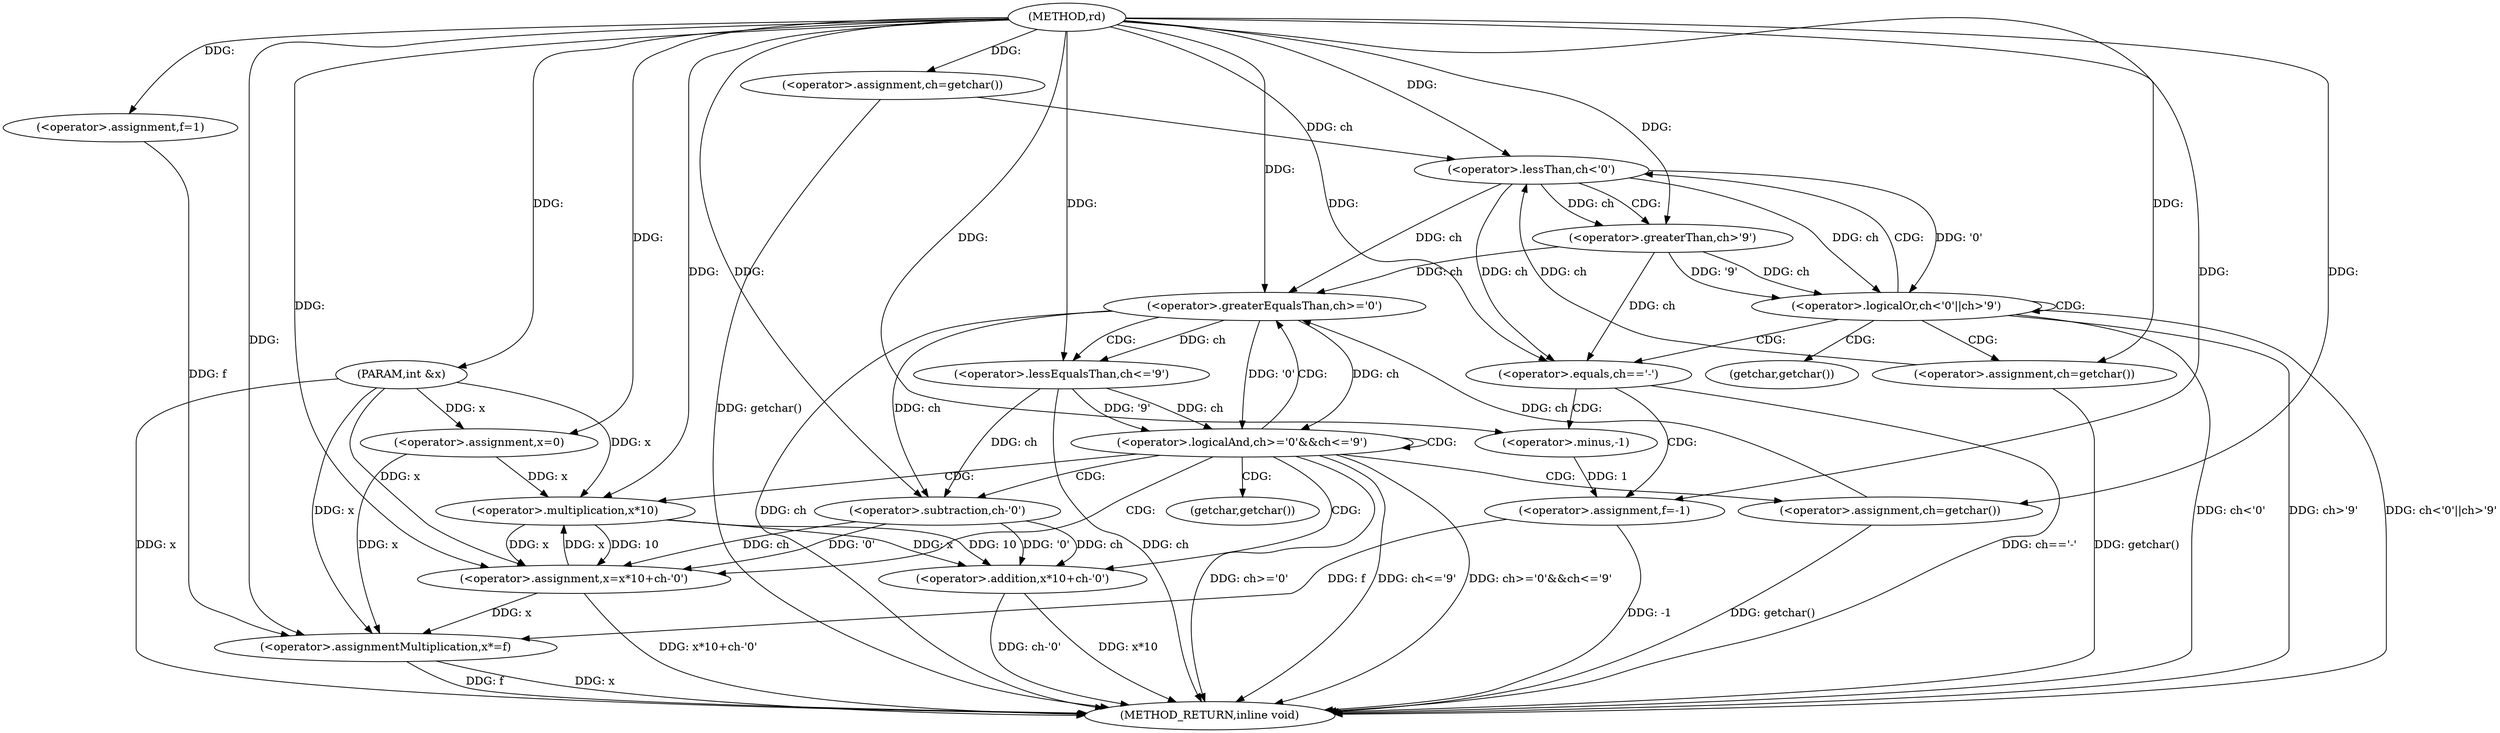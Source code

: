 digraph "rd" {  
"1000104" [label = "(METHOD,rd)" ]
"1000162" [label = "(METHOD_RETURN,inline void)" ]
"1000105" [label = "(PARAM,int &x)" ]
"1000107" [label = "(<operator>.assignment,x=0)" ]
"1000111" [label = "(<operator>.assignment,ch=getchar())" ]
"1000115" [label = "(<operator>.assignment,f=1)" ]
"1000159" [label = "(<operator>.assignmentMultiplication,x*=f)" ]
"1000119" [label = "(<operator>.logicalOr,ch<'0'||ch>'9')" ]
"1000139" [label = "(<operator>.logicalAnd,ch>='0'&&ch<='9')" ]
"1000135" [label = "(<operator>.assignment,ch=getchar())" ]
"1000147" [label = "(<operator>.assignment,x=x*10+ch-'0')" ]
"1000156" [label = "(<operator>.assignment,ch=getchar())" ]
"1000120" [label = "(<operator>.lessThan,ch<'0')" ]
"1000123" [label = "(<operator>.greaterThan,ch>'9')" ]
"1000128" [label = "(<operator>.equals,ch=='-')" ]
"1000131" [label = "(<operator>.assignment,f=-1)" ]
"1000140" [label = "(<operator>.greaterEqualsThan,ch>='0')" ]
"1000143" [label = "(<operator>.lessEqualsThan,ch<='9')" ]
"1000149" [label = "(<operator>.addition,x*10+ch-'0')" ]
"1000133" [label = "(<operator>.minus,-1)" ]
"1000150" [label = "(<operator>.multiplication,x*10)" ]
"1000153" [label = "(<operator>.subtraction,ch-'0')" ]
"1000137" [label = "(getchar,getchar())" ]
"1000158" [label = "(getchar,getchar())" ]
  "1000105" -> "1000162"  [ label = "DDG: x"] 
  "1000111" -> "1000162"  [ label = "DDG: getchar()"] 
  "1000119" -> "1000162"  [ label = "DDG: ch<'0'"] 
  "1000119" -> "1000162"  [ label = "DDG: ch>'9'"] 
  "1000119" -> "1000162"  [ label = "DDG: ch<'0'||ch>'9'"] 
  "1000140" -> "1000162"  [ label = "DDG: ch"] 
  "1000139" -> "1000162"  [ label = "DDG: ch>='0'"] 
  "1000143" -> "1000162"  [ label = "DDG: ch"] 
  "1000139" -> "1000162"  [ label = "DDG: ch<='9'"] 
  "1000139" -> "1000162"  [ label = "DDG: ch>='0'&&ch<='9'"] 
  "1000159" -> "1000162"  [ label = "DDG: x"] 
  "1000159" -> "1000162"  [ label = "DDG: f"] 
  "1000149" -> "1000162"  [ label = "DDG: x*10"] 
  "1000149" -> "1000162"  [ label = "DDG: ch-'0'"] 
  "1000147" -> "1000162"  [ label = "DDG: x*10+ch-'0'"] 
  "1000156" -> "1000162"  [ label = "DDG: getchar()"] 
  "1000128" -> "1000162"  [ label = "DDG: ch=='-'"] 
  "1000131" -> "1000162"  [ label = "DDG: -1"] 
  "1000135" -> "1000162"  [ label = "DDG: getchar()"] 
  "1000104" -> "1000105"  [ label = "DDG: "] 
  "1000104" -> "1000107"  [ label = "DDG: "] 
  "1000104" -> "1000111"  [ label = "DDG: "] 
  "1000104" -> "1000115"  [ label = "DDG: "] 
  "1000115" -> "1000159"  [ label = "DDG: f"] 
  "1000131" -> "1000159"  [ label = "DDG: f"] 
  "1000104" -> "1000159"  [ label = "DDG: "] 
  "1000105" -> "1000107"  [ label = "DDG: x"] 
  "1000107" -> "1000159"  [ label = "DDG: x"] 
  "1000147" -> "1000159"  [ label = "DDG: x"] 
  "1000105" -> "1000159"  [ label = "DDG: x"] 
  "1000120" -> "1000119"  [ label = "DDG: ch"] 
  "1000120" -> "1000119"  [ label = "DDG: '0'"] 
  "1000123" -> "1000119"  [ label = "DDG: ch"] 
  "1000123" -> "1000119"  [ label = "DDG: '9'"] 
  "1000104" -> "1000135"  [ label = "DDG: "] 
  "1000140" -> "1000139"  [ label = "DDG: '0'"] 
  "1000140" -> "1000139"  [ label = "DDG: ch"] 
  "1000143" -> "1000139"  [ label = "DDG: '9'"] 
  "1000143" -> "1000139"  [ label = "DDG: ch"] 
  "1000153" -> "1000147"  [ label = "DDG: '0'"] 
  "1000153" -> "1000147"  [ label = "DDG: ch"] 
  "1000150" -> "1000147"  [ label = "DDG: x"] 
  "1000150" -> "1000147"  [ label = "DDG: 10"] 
  "1000104" -> "1000156"  [ label = "DDG: "] 
  "1000111" -> "1000120"  [ label = "DDG: ch"] 
  "1000135" -> "1000120"  [ label = "DDG: ch"] 
  "1000104" -> "1000120"  [ label = "DDG: "] 
  "1000120" -> "1000123"  [ label = "DDG: ch"] 
  "1000104" -> "1000123"  [ label = "DDG: "] 
  "1000133" -> "1000131"  [ label = "DDG: 1"] 
  "1000120" -> "1000140"  [ label = "DDG: ch"] 
  "1000123" -> "1000140"  [ label = "DDG: ch"] 
  "1000156" -> "1000140"  [ label = "DDG: ch"] 
  "1000104" -> "1000140"  [ label = "DDG: "] 
  "1000140" -> "1000143"  [ label = "DDG: ch"] 
  "1000104" -> "1000143"  [ label = "DDG: "] 
  "1000105" -> "1000147"  [ label = "DDG: x"] 
  "1000104" -> "1000147"  [ label = "DDG: "] 
  "1000120" -> "1000128"  [ label = "DDG: ch"] 
  "1000123" -> "1000128"  [ label = "DDG: ch"] 
  "1000104" -> "1000128"  [ label = "DDG: "] 
  "1000104" -> "1000131"  [ label = "DDG: "] 
  "1000150" -> "1000149"  [ label = "DDG: x"] 
  "1000150" -> "1000149"  [ label = "DDG: 10"] 
  "1000153" -> "1000149"  [ label = "DDG: '0'"] 
  "1000153" -> "1000149"  [ label = "DDG: ch"] 
  "1000104" -> "1000133"  [ label = "DDG: "] 
  "1000107" -> "1000150"  [ label = "DDG: x"] 
  "1000147" -> "1000150"  [ label = "DDG: x"] 
  "1000105" -> "1000150"  [ label = "DDG: x"] 
  "1000104" -> "1000150"  [ label = "DDG: "] 
  "1000140" -> "1000153"  [ label = "DDG: ch"] 
  "1000143" -> "1000153"  [ label = "DDG: ch"] 
  "1000104" -> "1000153"  [ label = "DDG: "] 
  "1000119" -> "1000120"  [ label = "CDG: "] 
  "1000119" -> "1000128"  [ label = "CDG: "] 
  "1000119" -> "1000137"  [ label = "CDG: "] 
  "1000119" -> "1000119"  [ label = "CDG: "] 
  "1000119" -> "1000135"  [ label = "CDG: "] 
  "1000139" -> "1000153"  [ label = "CDG: "] 
  "1000139" -> "1000158"  [ label = "CDG: "] 
  "1000139" -> "1000156"  [ label = "CDG: "] 
  "1000139" -> "1000147"  [ label = "CDG: "] 
  "1000139" -> "1000150"  [ label = "CDG: "] 
  "1000139" -> "1000139"  [ label = "CDG: "] 
  "1000139" -> "1000149"  [ label = "CDG: "] 
  "1000139" -> "1000140"  [ label = "CDG: "] 
  "1000120" -> "1000123"  [ label = "CDG: "] 
  "1000140" -> "1000143"  [ label = "CDG: "] 
  "1000128" -> "1000131"  [ label = "CDG: "] 
  "1000128" -> "1000133"  [ label = "CDG: "] 
}
